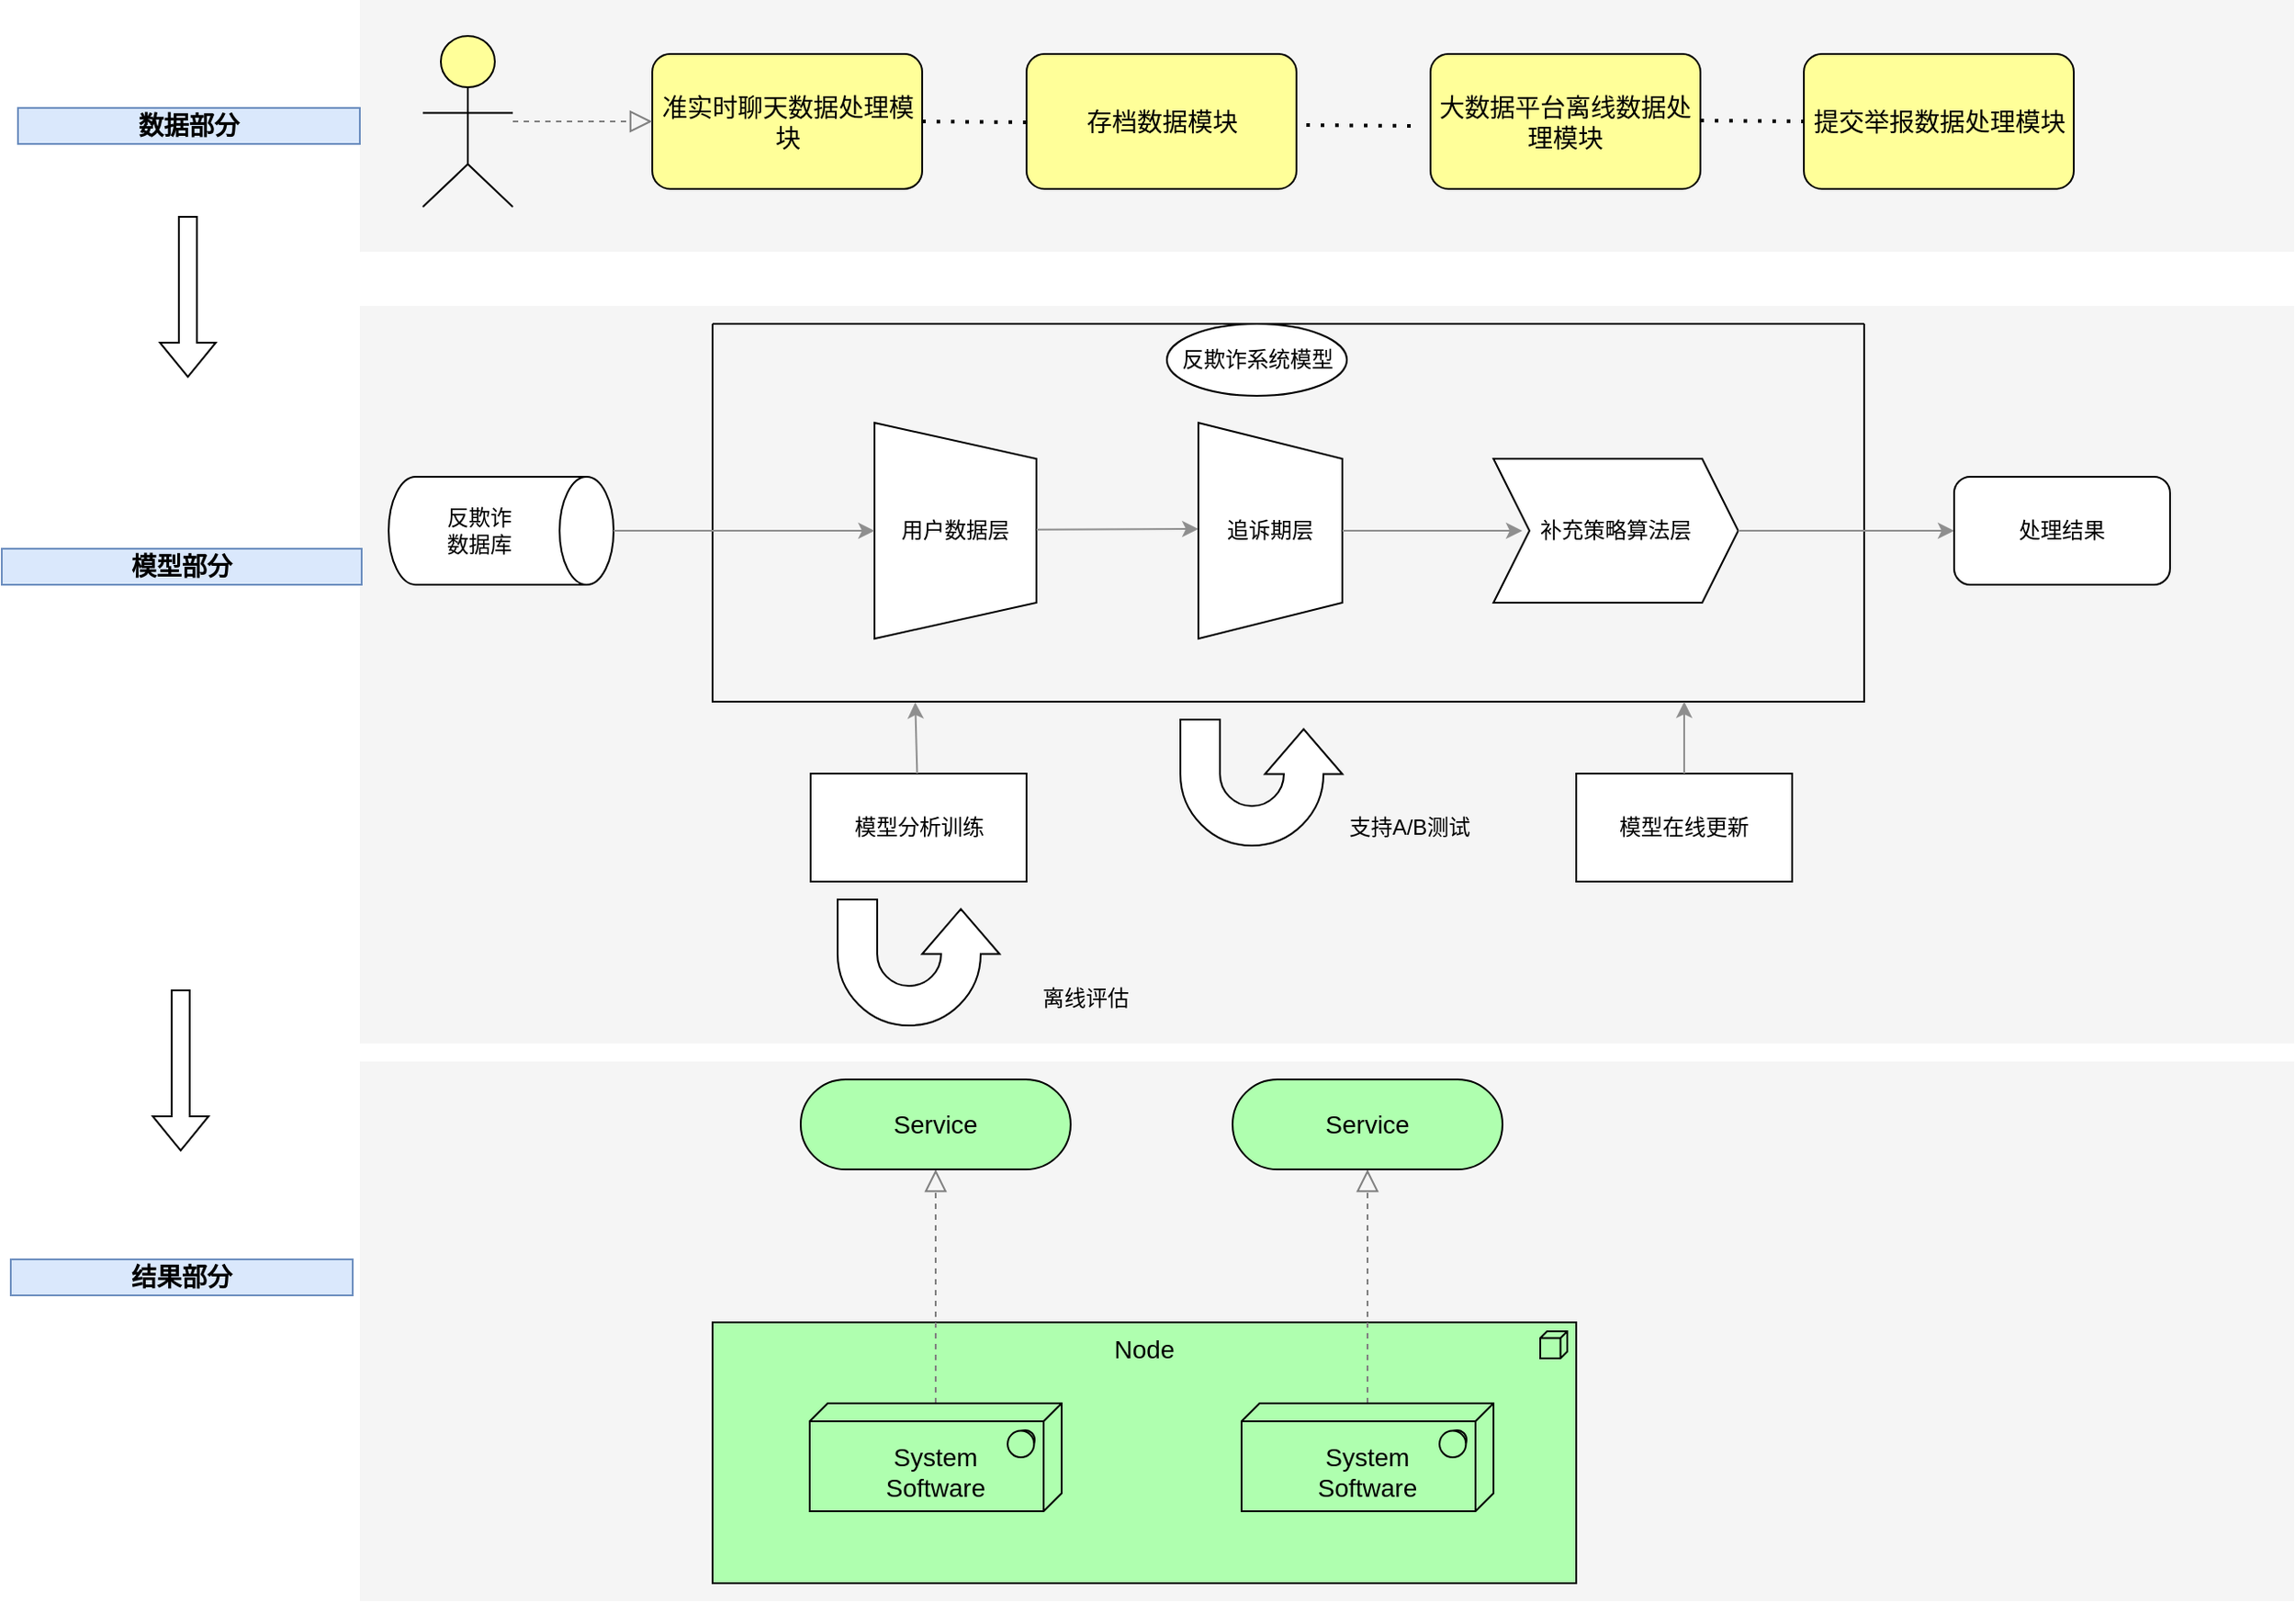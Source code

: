 <mxfile version="16.2.6" type="github">
  <diagram id="6I0OCvxSQrVGMHxT2VVA" name="Page-1">
    <mxGraphModel dx="2523" dy="939" grid="1" gridSize="10" guides="1" tooltips="1" connect="1" arrows="1" fold="1" page="1" pageScale="1" pageWidth="850" pageHeight="1100" math="0" shadow="0">
      <root>
        <mxCell id="0" />
        <mxCell id="1" parent="0" />
        <mxCell id="dKdSaXE48SgPbhcamS2K-30" value="" style="whiteSpace=wrap;html=1;strokeColor=none;strokeWidth=1;fillColor=#f5f5f5;fontSize=14;" parent="1" vertex="1">
          <mxGeometry x="194" y="670" width="1075" height="300" as="geometry" />
        </mxCell>
        <mxCell id="dKdSaXE48SgPbhcamS2K-31" value="" style="whiteSpace=wrap;html=1;strokeColor=none;strokeWidth=1;fillColor=#f5f5f5;fontSize=14;" parent="1" vertex="1">
          <mxGeometry x="194" y="250" width="1075" height="410" as="geometry" />
        </mxCell>
        <mxCell id="dKdSaXE48SgPbhcamS2K-32" value="" style="whiteSpace=wrap;html=1;strokeColor=none;strokeWidth=1;fillColor=#f5f5f5;fontSize=14;" parent="1" vertex="1">
          <mxGeometry x="194" y="80" width="1075" height="140" as="geometry" />
        </mxCell>
        <mxCell id="dKdSaXE48SgPbhcamS2K-33" value="Node" style="html=1;whiteSpace=wrap;fillColor=#AFFFAF;shape=mxgraph.archimate3.application;appType=node;archiType=square;fontSize=14;verticalAlign=top;" parent="1" vertex="1">
          <mxGeometry x="390" y="815" width="480" height="145" as="geometry" />
        </mxCell>
        <mxCell id="dKdSaXE48SgPbhcamS2K-34" style="edgeStyle=elbowEdgeStyle;rounded=1;elbow=vertical;html=1;startSize=10;endArrow=block;endFill=0;endSize=10;jettySize=auto;orthogonalLoop=1;strokeColor=#808080;fontSize=14;dashed=1;" parent="1" source="dKdSaXE48SgPbhcamS2K-35" target="dKdSaXE48SgPbhcamS2K-40" edge="1">
          <mxGeometry relative="1" as="geometry" />
        </mxCell>
        <mxCell id="dKdSaXE48SgPbhcamS2K-35" value="&lt;div&gt;&lt;br&gt;&lt;/div&gt;System&lt;div&gt;Software&lt;/div&gt;" style="html=1;whiteSpace=wrap;fillColor=#AFFFAF;shape=mxgraph.archimate3.tech;techType=sysSw;fontSize=14;" parent="1" vertex="1">
          <mxGeometry x="444" y="860" width="140" height="60" as="geometry" />
        </mxCell>
        <mxCell id="dKdSaXE48SgPbhcamS2K-36" style="edgeStyle=elbowEdgeStyle;rounded=1;elbow=vertical;html=1;startSize=10;endArrow=block;endFill=0;endSize=10;jettySize=auto;orthogonalLoop=1;strokeColor=#808080;fontSize=14;dashed=1;" parent="1" source="dKdSaXE48SgPbhcamS2K-37" target="dKdSaXE48SgPbhcamS2K-45" edge="1">
          <mxGeometry relative="1" as="geometry" />
        </mxCell>
        <mxCell id="dKdSaXE48SgPbhcamS2K-37" value="&lt;div&gt;&lt;br&gt;&lt;/div&gt;&lt;div&gt;&lt;span&gt;System&lt;/span&gt;&lt;div&gt;Software&lt;/div&gt;&lt;/div&gt;" style="html=1;whiteSpace=wrap;fillColor=#AFFFAF;shape=mxgraph.archimate3.tech;techType=sysSw;fontSize=14;" parent="1" vertex="1">
          <mxGeometry x="684" y="860" width="140" height="60" as="geometry" />
        </mxCell>
        <mxCell id="dKdSaXE48SgPbhcamS2K-40" value="Service" style="html=1;whiteSpace=wrap;fillColor=#AFFFAF;shape=mxgraph.archimate3.service;fontSize=14;" parent="1" vertex="1">
          <mxGeometry x="439" y="680" width="150" height="50" as="geometry" />
        </mxCell>
        <mxCell id="dKdSaXE48SgPbhcamS2K-45" value="Service" style="html=1;whiteSpace=wrap;fillColor=#AFFFAF;shape=mxgraph.archimate3.service;fontSize=14;" parent="1" vertex="1">
          <mxGeometry x="679" y="680" width="150" height="50" as="geometry" />
        </mxCell>
        <mxCell id="dKdSaXE48SgPbhcamS2K-54" value="准实时聊天数据处理模块" style="html=1;whiteSpace=wrap;fillColor=#ffff99;shape=mxgraph.archimate3.application;appType=;archiType=rounded;fontSize=14;" parent="1" vertex="1">
          <mxGeometry x="356.5" y="110" width="150" height="75" as="geometry" />
        </mxCell>
        <mxCell id="dKdSaXE48SgPbhcamS2K-55" value="存档数据模块" style="html=1;whiteSpace=wrap;fillColor=#ffff99;shape=mxgraph.archimate3.application;appType=;archiType=rounded;fontSize=14;" parent="1" vertex="1">
          <mxGeometry x="564.5" y="110" width="150" height="75" as="geometry" />
        </mxCell>
        <mxCell id="dKdSaXE48SgPbhcamS2K-56" value="大数据平台离线数据处理模块&lt;br&gt;" style="html=1;whiteSpace=wrap;fillColor=#ffff99;shape=mxgraph.archimate3.application;appType=;archiType=rounded;fontSize=14;" parent="1" vertex="1">
          <mxGeometry x="789" y="110" width="150" height="75" as="geometry" />
        </mxCell>
        <mxCell id="dKdSaXE48SgPbhcamS2K-57" value="提交举报数据处理模块" style="html=1;whiteSpace=wrap;fillColor=#ffff99;shape=mxgraph.archimate3.application;appType=;archiType=rounded;fontSize=14;" parent="1" vertex="1">
          <mxGeometry x="996.5" y="110" width="150" height="75" as="geometry" />
        </mxCell>
        <mxCell id="dKdSaXE48SgPbhcamS2K-58" value="结果部分" style="text;html=1;strokeColor=#6c8ebf;fillColor=#dae8fc;align=center;verticalAlign=middle;whiteSpace=wrap;fontSize=14;fontStyle=1" parent="1" vertex="1">
          <mxGeometry y="780" width="190" height="20" as="geometry" />
        </mxCell>
        <mxCell id="dKdSaXE48SgPbhcamS2K-59" value="模型部分" style="text;html=1;strokeColor=#6c8ebf;fillColor=#dae8fc;align=center;verticalAlign=middle;whiteSpace=wrap;fontSize=14;fontStyle=1" parent="1" vertex="1">
          <mxGeometry x="-5" y="385" width="200" height="20" as="geometry" />
        </mxCell>
        <mxCell id="dKdSaXE48SgPbhcamS2K-60" value="数据部分" style="text;html=1;strokeColor=#6c8ebf;fillColor=#dae8fc;align=center;verticalAlign=middle;whiteSpace=wrap;fontSize=14;fontStyle=1" parent="1" vertex="1">
          <mxGeometry x="4" y="140" width="190" height="20" as="geometry" />
        </mxCell>
        <mxCell id="dKdSaXE48SgPbhcamS2K-61" style="edgeStyle=elbowEdgeStyle;rounded=1;elbow=vertical;html=1;dashed=1;startSize=10;endArrow=block;endFill=0;endSize=10;jettySize=auto;orthogonalLoop=1;strokeColor=#808080;fontSize=14;" parent="1" source="dKdSaXE48SgPbhcamS2K-62" target="dKdSaXE48SgPbhcamS2K-54" edge="1">
          <mxGeometry relative="1" as="geometry" />
        </mxCell>
        <mxCell id="dKdSaXE48SgPbhcamS2K-62" value="" style="html=1;whiteSpace=wrap;fillColor=#ffff99;shape=mxgraph.archimate3.actor;fontSize=14;" parent="1" vertex="1">
          <mxGeometry x="229" y="100" width="50" height="95" as="geometry" />
        </mxCell>
        <mxCell id="Wx5ZZBHen5_xB31L8kOz-6" value="" style="endArrow=none;dashed=1;html=1;dashPattern=1 3;strokeWidth=2;rounded=0;exitX=1;exitY=0.5;exitDx=0;exitDy=0;exitPerimeter=0;" edge="1" parent="1" source="dKdSaXE48SgPbhcamS2K-54">
          <mxGeometry width="50" height="50" relative="1" as="geometry">
            <mxPoint x="524" y="-110" as="sourcePoint" />
            <mxPoint x="570" y="148" as="targetPoint" />
          </mxGeometry>
        </mxCell>
        <mxCell id="Wx5ZZBHen5_xB31L8kOz-8" value="" style="endArrow=none;dashed=1;html=1;dashPattern=1 3;strokeWidth=2;rounded=0;exitX=1;exitY=0.5;exitDx=0;exitDy=0;exitPerimeter=0;" edge="1" parent="1">
          <mxGeometry width="50" height="50" relative="1" as="geometry">
            <mxPoint x="720" y="149.5" as="sourcePoint" />
            <mxPoint x="783.5" y="150" as="targetPoint" />
          </mxGeometry>
        </mxCell>
        <mxCell id="Wx5ZZBHen5_xB31L8kOz-9" value="" style="endArrow=none;dashed=1;html=1;dashPattern=1 3;strokeWidth=2;rounded=0;exitX=1;exitY=0.5;exitDx=0;exitDy=0;exitPerimeter=0;" edge="1" parent="1">
          <mxGeometry width="50" height="50" relative="1" as="geometry">
            <mxPoint x="939" y="147" as="sourcePoint" />
            <mxPoint x="1002.5" y="147.5" as="targetPoint" />
          </mxGeometry>
        </mxCell>
        <mxCell id="Wx5ZZBHen5_xB31L8kOz-13" value="" style="shape=flexArrow;endArrow=classic;html=1;rounded=0;" edge="1" parent="1">
          <mxGeometry width="50" height="50" relative="1" as="geometry">
            <mxPoint x="98.41" y="200" as="sourcePoint" />
            <mxPoint x="98.41" y="290" as="targetPoint" />
          </mxGeometry>
        </mxCell>
        <mxCell id="Wx5ZZBHen5_xB31L8kOz-14" value="" style="shape=flexArrow;endArrow=classic;html=1;rounded=0;" edge="1" parent="1">
          <mxGeometry width="50" height="50" relative="1" as="geometry">
            <mxPoint x="94.41" y="630" as="sourcePoint" />
            <mxPoint x="94.41" y="720" as="targetPoint" />
          </mxGeometry>
        </mxCell>
        <mxCell id="Wx5ZZBHen5_xB31L8kOz-15" value="反欺诈&lt;br&gt;数据库" style="shape=cylinder3;whiteSpace=wrap;html=1;boundedLbl=1;backgroundOutline=1;size=15;direction=south;" vertex="1" parent="1">
          <mxGeometry x="210" y="345" width="125" height="60" as="geometry" />
        </mxCell>
        <mxCell id="Wx5ZZBHen5_xB31L8kOz-18" value="" style="swimlane;startSize=0;" vertex="1" parent="1">
          <mxGeometry x="390" y="260" width="640" height="210" as="geometry" />
        </mxCell>
        <mxCell id="Wx5ZZBHen5_xB31L8kOz-20" value="反欺诈系统模型" style="ellipse;whiteSpace=wrap;html=1;align=center;newEdgeStyle={&quot;edgeStyle&quot;:&quot;entityRelationEdgeStyle&quot;,&quot;startArrow&quot;:&quot;none&quot;,&quot;endArrow&quot;:&quot;none&quot;,&quot;segment&quot;:10,&quot;curved&quot;:1};treeFolding=1;treeMoving=1;" vertex="1" parent="Wx5ZZBHen5_xB31L8kOz-18">
          <mxGeometry x="252.5" width="100" height="40" as="geometry" />
        </mxCell>
        <mxCell id="Wx5ZZBHen5_xB31L8kOz-27" value="追诉期层" style="shape=trapezoid;perimeter=trapezoidPerimeter;whiteSpace=wrap;html=1;fixedSize=1;direction=south;" vertex="1" parent="Wx5ZZBHen5_xB31L8kOz-18">
          <mxGeometry x="270" y="55" width="80" height="120" as="geometry" />
        </mxCell>
        <mxCell id="Wx5ZZBHen5_xB31L8kOz-26" value="用户数据层" style="shape=trapezoid;perimeter=trapezoidPerimeter;whiteSpace=wrap;html=1;fixedSize=1;direction=south;" vertex="1" parent="Wx5ZZBHen5_xB31L8kOz-18">
          <mxGeometry x="90" y="55" width="90" height="120" as="geometry" />
        </mxCell>
        <mxCell id="Wx5ZZBHen5_xB31L8kOz-32" value="" style="endArrow=classic;html=1;rounded=0;exitX=0.5;exitY=0;exitDx=0;exitDy=0;strokeColor=#8F8F8F;" edge="1" parent="Wx5ZZBHen5_xB31L8kOz-18">
          <mxGeometry width="50" height="50" relative="1" as="geometry">
            <mxPoint x="180.0" y="114.41" as="sourcePoint" />
            <mxPoint x="270" y="114" as="targetPoint" />
          </mxGeometry>
        </mxCell>
        <mxCell id="Wx5ZZBHen5_xB31L8kOz-22" value="处理结果" style="rounded=1;whiteSpace=wrap;html=1;" vertex="1" parent="1">
          <mxGeometry x="1080" y="345" width="120" height="60" as="geometry" />
        </mxCell>
        <mxCell id="Wx5ZZBHen5_xB31L8kOz-28" value="补充策略算法层" style="shape=step;perimeter=stepPerimeter;whiteSpace=wrap;html=1;fixedSize=1;" vertex="1" parent="1">
          <mxGeometry x="824" y="335" width="136" height="80" as="geometry" />
        </mxCell>
        <mxCell id="Wx5ZZBHen5_xB31L8kOz-29" value="" style="endArrow=classic;html=1;rounded=0;exitX=0.5;exitY=0;exitDx=0;exitDy=0;exitPerimeter=0;strokeColor=#8F8F8F;" edge="1" parent="1" source="Wx5ZZBHen5_xB31L8kOz-15" target="Wx5ZZBHen5_xB31L8kOz-26">
          <mxGeometry width="50" height="50" relative="1" as="geometry">
            <mxPoint x="730" y="490" as="sourcePoint" />
            <mxPoint x="780" y="440" as="targetPoint" />
          </mxGeometry>
        </mxCell>
        <mxCell id="Wx5ZZBHen5_xB31L8kOz-31" value="" style="endArrow=classic;html=1;rounded=0;exitX=0.5;exitY=0;exitDx=0;exitDy=0;strokeColor=#8F8F8F;" edge="1" parent="1" source="Wx5ZZBHen5_xB31L8kOz-27">
          <mxGeometry width="50" height="50" relative="1" as="geometry">
            <mxPoint x="970.0" y="385.0" as="sourcePoint" />
            <mxPoint x="840" y="375" as="targetPoint" />
          </mxGeometry>
        </mxCell>
        <mxCell id="Wx5ZZBHen5_xB31L8kOz-30" value="" style="endArrow=classic;html=1;rounded=0;exitX=1;exitY=0.5;exitDx=0;exitDy=0;strokeColor=#8F8F8F;entryX=0;entryY=0.5;entryDx=0;entryDy=0;" edge="1" parent="1" source="Wx5ZZBHen5_xB31L8kOz-28" target="Wx5ZZBHen5_xB31L8kOz-22">
          <mxGeometry width="50" height="50" relative="1" as="geometry">
            <mxPoint x="940.0" y="374.41" as="sourcePoint" />
            <mxPoint x="1070" y="374" as="targetPoint" />
          </mxGeometry>
        </mxCell>
        <mxCell id="Wx5ZZBHen5_xB31L8kOz-33" value="模型分析训练" style="rounded=0;whiteSpace=wrap;html=1;" vertex="1" parent="1">
          <mxGeometry x="444.5" y="510" width="120" height="60" as="geometry" />
        </mxCell>
        <mxCell id="Wx5ZZBHen5_xB31L8kOz-34" value="模型在线更新" style="rounded=0;whiteSpace=wrap;html=1;" vertex="1" parent="1">
          <mxGeometry x="870" y="510" width="120" height="60" as="geometry" />
        </mxCell>
        <mxCell id="Wx5ZZBHen5_xB31L8kOz-43" value="" style="html=1;shadow=0;dashed=0;align=center;verticalAlign=middle;shape=mxgraph.arrows2.uTurnArrow;dy=11;arrowHead=43;dx2=25;direction=south;flipV=1;flipH=0;" vertex="1" parent="1">
          <mxGeometry x="650" y="480" width="90" height="70" as="geometry" />
        </mxCell>
        <mxCell id="Wx5ZZBHen5_xB31L8kOz-44" value="支持A/B测试" style="text;html=1;strokeColor=none;fillColor=none;align=center;verticalAlign=middle;whiteSpace=wrap;rounded=0;" vertex="1" parent="1">
          <mxGeometry x="740" y="525" width="75" height="30" as="geometry" />
        </mxCell>
        <mxCell id="Wx5ZZBHen5_xB31L8kOz-46" value="" style="endArrow=classic;html=1;rounded=0;strokeColor=#8F8F8F;entryX=0.176;entryY=1.002;entryDx=0;entryDy=0;entryPerimeter=0;" edge="1" parent="1" source="Wx5ZZBHen5_xB31L8kOz-33" target="Wx5ZZBHen5_xB31L8kOz-18">
          <mxGeometry width="50" height="50" relative="1" as="geometry">
            <mxPoint x="345.0" y="385.0" as="sourcePoint" />
            <mxPoint x="490.0" y="385.0" as="targetPoint" />
          </mxGeometry>
        </mxCell>
        <mxCell id="Wx5ZZBHen5_xB31L8kOz-47" value="" style="endArrow=classic;html=1;rounded=0;strokeColor=#8F8F8F;exitX=0.5;exitY=0;exitDx=0;exitDy=0;" edge="1" parent="1" source="Wx5ZZBHen5_xB31L8kOz-34">
          <mxGeometry width="50" height="50" relative="1" as="geometry">
            <mxPoint x="513.698" y="520.0" as="sourcePoint" />
            <mxPoint x="930" y="470" as="targetPoint" />
          </mxGeometry>
        </mxCell>
        <mxCell id="Wx5ZZBHen5_xB31L8kOz-48" value="" style="html=1;shadow=0;dashed=0;align=center;verticalAlign=middle;shape=mxgraph.arrows2.uTurnArrow;dy=11;arrowHead=43;dx2=25;direction=south;flipV=1;flipH=0;" vertex="1" parent="1">
          <mxGeometry x="459.5" y="580" width="90" height="70" as="geometry" />
        </mxCell>
        <mxCell id="Wx5ZZBHen5_xB31L8kOz-49" value="离线评估" style="text;html=1;strokeColor=none;fillColor=none;align=center;verticalAlign=middle;whiteSpace=wrap;rounded=0;" vertex="1" parent="1">
          <mxGeometry x="560" y="620" width="75" height="30" as="geometry" />
        </mxCell>
      </root>
    </mxGraphModel>
  </diagram>
</mxfile>
